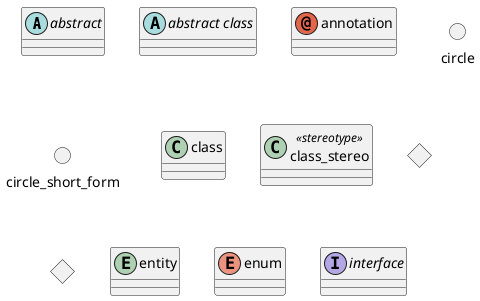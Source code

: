 @startuml

  abstract abstract
  abstract class "abstract class"
  annotation annotation
  circle circle
  () circle_short_form
  class class
  class class_stereo <<stereotype>>
  diamond diamond
  <> diamond_short_form
  entity entity
  enum enum
  ' exception exception
  interface interface
  ' metaclass metaclass
  ' protocol protocol
  ' stereotype stereotype
  ' struct struct

@enduml